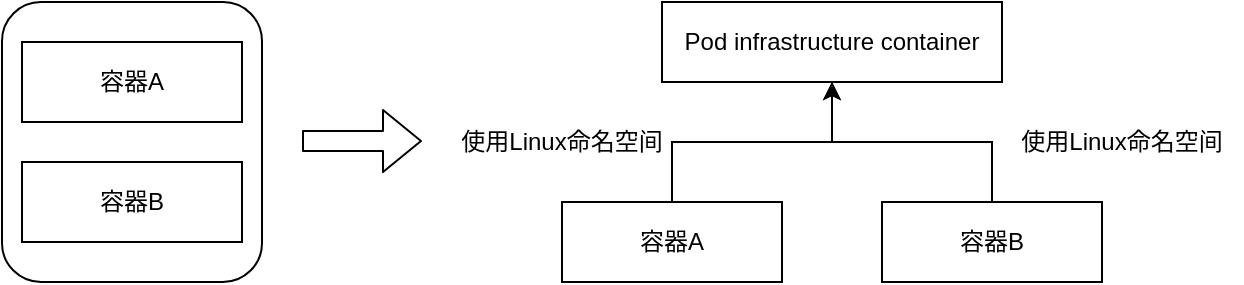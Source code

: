 <mxfile version="12.6.5" type="device"><diagram id="TpL9UaZsm69HPfg70-Xn" name="Page-1"><mxGraphModel dx="1024" dy="592" grid="1" gridSize="10" guides="1" tooltips="1" connect="1" arrows="1" fold="1" page="1" pageScale="1" pageWidth="2339" pageHeight="3300" math="0" shadow="0"><root><mxCell id="0"/><mxCell id="1" parent="0"/><mxCell id="LkX4MEEKWEpiGzGGiyCQ-1" value="" style="rounded=1;whiteSpace=wrap;html=1;" vertex="1" parent="1"><mxGeometry x="200" y="260" width="130" height="140" as="geometry"/></mxCell><mxCell id="LkX4MEEKWEpiGzGGiyCQ-2" value="容器A" style="rounded=0;whiteSpace=wrap;html=1;" vertex="1" parent="1"><mxGeometry x="210" y="280" width="110" height="40" as="geometry"/></mxCell><mxCell id="LkX4MEEKWEpiGzGGiyCQ-3" value="容器B" style="rounded=0;whiteSpace=wrap;html=1;" vertex="1" parent="1"><mxGeometry x="210" y="340" width="110" height="40" as="geometry"/></mxCell><mxCell id="LkX4MEEKWEpiGzGGiyCQ-4" value="Pod infrastructure container" style="rounded=0;whiteSpace=wrap;html=1;" vertex="1" parent="1"><mxGeometry x="530" y="260" width="170" height="40" as="geometry"/></mxCell><mxCell id="LkX4MEEKWEpiGzGGiyCQ-7" style="edgeStyle=orthogonalEdgeStyle;rounded=0;orthogonalLoop=1;jettySize=auto;html=1;entryX=0.5;entryY=1;entryDx=0;entryDy=0;" edge="1" parent="1" source="LkX4MEEKWEpiGzGGiyCQ-5" target="LkX4MEEKWEpiGzGGiyCQ-4"><mxGeometry relative="1" as="geometry"/></mxCell><mxCell id="LkX4MEEKWEpiGzGGiyCQ-5" value="容器A" style="rounded=0;whiteSpace=wrap;html=1;" vertex="1" parent="1"><mxGeometry x="480" y="360" width="110" height="40" as="geometry"/></mxCell><mxCell id="LkX4MEEKWEpiGzGGiyCQ-8" style="edgeStyle=orthogonalEdgeStyle;rounded=0;orthogonalLoop=1;jettySize=auto;html=1;" edge="1" parent="1" source="LkX4MEEKWEpiGzGGiyCQ-6" target="LkX4MEEKWEpiGzGGiyCQ-4"><mxGeometry relative="1" as="geometry"/></mxCell><mxCell id="LkX4MEEKWEpiGzGGiyCQ-6" value="容器B" style="rounded=0;whiteSpace=wrap;html=1;" vertex="1" parent="1"><mxGeometry x="640" y="360" width="110" height="40" as="geometry"/></mxCell><mxCell id="LkX4MEEKWEpiGzGGiyCQ-9" value="" style="shape=flexArrow;endArrow=classic;html=1;" edge="1" parent="1"><mxGeometry width="50" height="50" relative="1" as="geometry"><mxPoint x="350" y="329.5" as="sourcePoint"/><mxPoint x="410" y="329.5" as="targetPoint"/></mxGeometry></mxCell><mxCell id="LkX4MEEKWEpiGzGGiyCQ-10" value="使用Linux命名空间" style="text;html=1;strokeColor=none;fillColor=none;align=center;verticalAlign=middle;whiteSpace=wrap;rounded=0;" vertex="1" parent="1"><mxGeometry x="700" y="320" width="120" height="20" as="geometry"/></mxCell><mxCell id="LkX4MEEKWEpiGzGGiyCQ-11" value="使用Linux命名空间" style="text;html=1;strokeColor=none;fillColor=none;align=center;verticalAlign=middle;whiteSpace=wrap;rounded=0;" vertex="1" parent="1"><mxGeometry x="420" y="320" width="120" height="20" as="geometry"/></mxCell></root></mxGraphModel></diagram></mxfile>